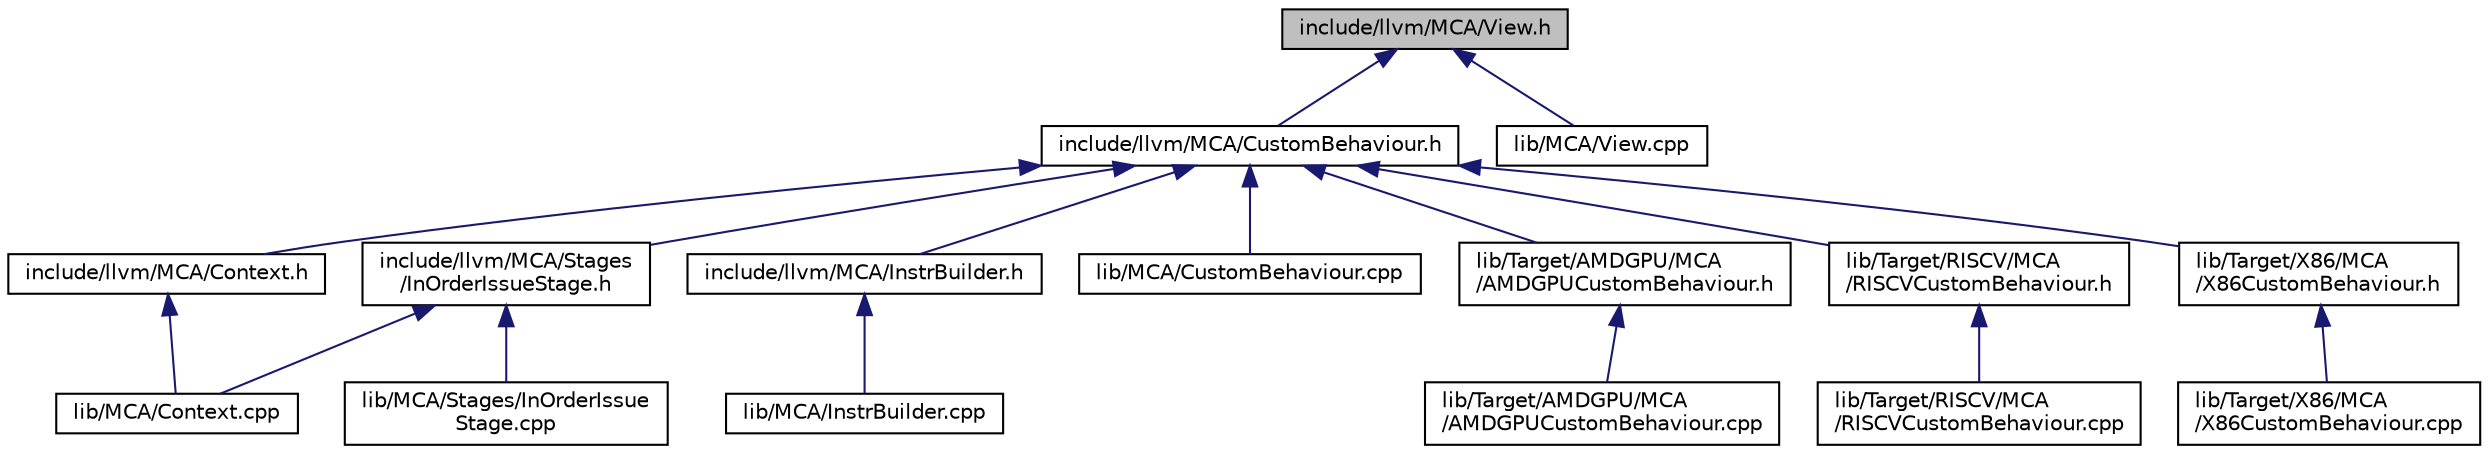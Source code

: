 digraph "include/llvm/MCA/View.h"
{
 // LATEX_PDF_SIZE
  bgcolor="transparent";
  edge [fontname="Helvetica",fontsize="10",labelfontname="Helvetica",labelfontsize="10"];
  node [fontname="Helvetica",fontsize="10",shape=record];
  Node1 [label="include/llvm/MCA/View.h",height=0.2,width=0.4,color="black", fillcolor="grey75", style="filled", fontcolor="black",tooltip=" "];
  Node1 -> Node2 [dir="back",color="midnightblue",fontsize="10",style="solid",fontname="Helvetica"];
  Node2 [label="include/llvm/MCA/CustomBehaviour.h",height=0.2,width=0.4,color="black",URL="$CustomBehaviour_8h.html",tooltip=" "];
  Node2 -> Node3 [dir="back",color="midnightblue",fontsize="10",style="solid",fontname="Helvetica"];
  Node3 [label="include/llvm/MCA/Context.h",height=0.2,width=0.4,color="black",URL="$Context_8h.html",tooltip=" "];
  Node3 -> Node4 [dir="back",color="midnightblue",fontsize="10",style="solid",fontname="Helvetica"];
  Node4 [label="lib/MCA/Context.cpp",height=0.2,width=0.4,color="black",URL="$Context_8cpp.html",tooltip=" "];
  Node2 -> Node5 [dir="back",color="midnightblue",fontsize="10",style="solid",fontname="Helvetica"];
  Node5 [label="include/llvm/MCA/InstrBuilder.h",height=0.2,width=0.4,color="black",URL="$InstrBuilder_8h.html",tooltip=" "];
  Node5 -> Node6 [dir="back",color="midnightblue",fontsize="10",style="solid",fontname="Helvetica"];
  Node6 [label="lib/MCA/InstrBuilder.cpp",height=0.2,width=0.4,color="black",URL="$InstrBuilder_8cpp.html",tooltip=" "];
  Node2 -> Node7 [dir="back",color="midnightblue",fontsize="10",style="solid",fontname="Helvetica"];
  Node7 [label="include/llvm/MCA/Stages\l/InOrderIssueStage.h",height=0.2,width=0.4,color="black",URL="$InOrderIssueStage_8h.html",tooltip=" "];
  Node7 -> Node4 [dir="back",color="midnightblue",fontsize="10",style="solid",fontname="Helvetica"];
  Node7 -> Node8 [dir="back",color="midnightblue",fontsize="10",style="solid",fontname="Helvetica"];
  Node8 [label="lib/MCA/Stages/InOrderIssue\lStage.cpp",height=0.2,width=0.4,color="black",URL="$InOrderIssueStage_8cpp.html",tooltip=" "];
  Node2 -> Node9 [dir="back",color="midnightblue",fontsize="10",style="solid",fontname="Helvetica"];
  Node9 [label="lib/MCA/CustomBehaviour.cpp",height=0.2,width=0.4,color="black",URL="$CustomBehaviour_8cpp.html",tooltip=" "];
  Node2 -> Node10 [dir="back",color="midnightblue",fontsize="10",style="solid",fontname="Helvetica"];
  Node10 [label="lib/Target/AMDGPU/MCA\l/AMDGPUCustomBehaviour.h",height=0.2,width=0.4,color="black",URL="$AMDGPUCustomBehaviour_8h.html",tooltip=" "];
  Node10 -> Node11 [dir="back",color="midnightblue",fontsize="10",style="solid",fontname="Helvetica"];
  Node11 [label="lib/Target/AMDGPU/MCA\l/AMDGPUCustomBehaviour.cpp",height=0.2,width=0.4,color="black",URL="$AMDGPUCustomBehaviour_8cpp.html",tooltip=" "];
  Node2 -> Node12 [dir="back",color="midnightblue",fontsize="10",style="solid",fontname="Helvetica"];
  Node12 [label="lib/Target/RISCV/MCA\l/RISCVCustomBehaviour.h",height=0.2,width=0.4,color="black",URL="$RISCVCustomBehaviour_8h.html",tooltip=" "];
  Node12 -> Node13 [dir="back",color="midnightblue",fontsize="10",style="solid",fontname="Helvetica"];
  Node13 [label="lib/Target/RISCV/MCA\l/RISCVCustomBehaviour.cpp",height=0.2,width=0.4,color="black",URL="$RISCVCustomBehaviour_8cpp.html",tooltip=" "];
  Node2 -> Node14 [dir="back",color="midnightblue",fontsize="10",style="solid",fontname="Helvetica"];
  Node14 [label="lib/Target/X86/MCA\l/X86CustomBehaviour.h",height=0.2,width=0.4,color="black",URL="$X86CustomBehaviour_8h.html",tooltip=" "];
  Node14 -> Node15 [dir="back",color="midnightblue",fontsize="10",style="solid",fontname="Helvetica"];
  Node15 [label="lib/Target/X86/MCA\l/X86CustomBehaviour.cpp",height=0.2,width=0.4,color="black",URL="$X86CustomBehaviour_8cpp.html",tooltip=" "];
  Node1 -> Node16 [dir="back",color="midnightblue",fontsize="10",style="solid",fontname="Helvetica"];
  Node16 [label="lib/MCA/View.cpp",height=0.2,width=0.4,color="black",URL="$View_8cpp.html",tooltip=" "];
}
